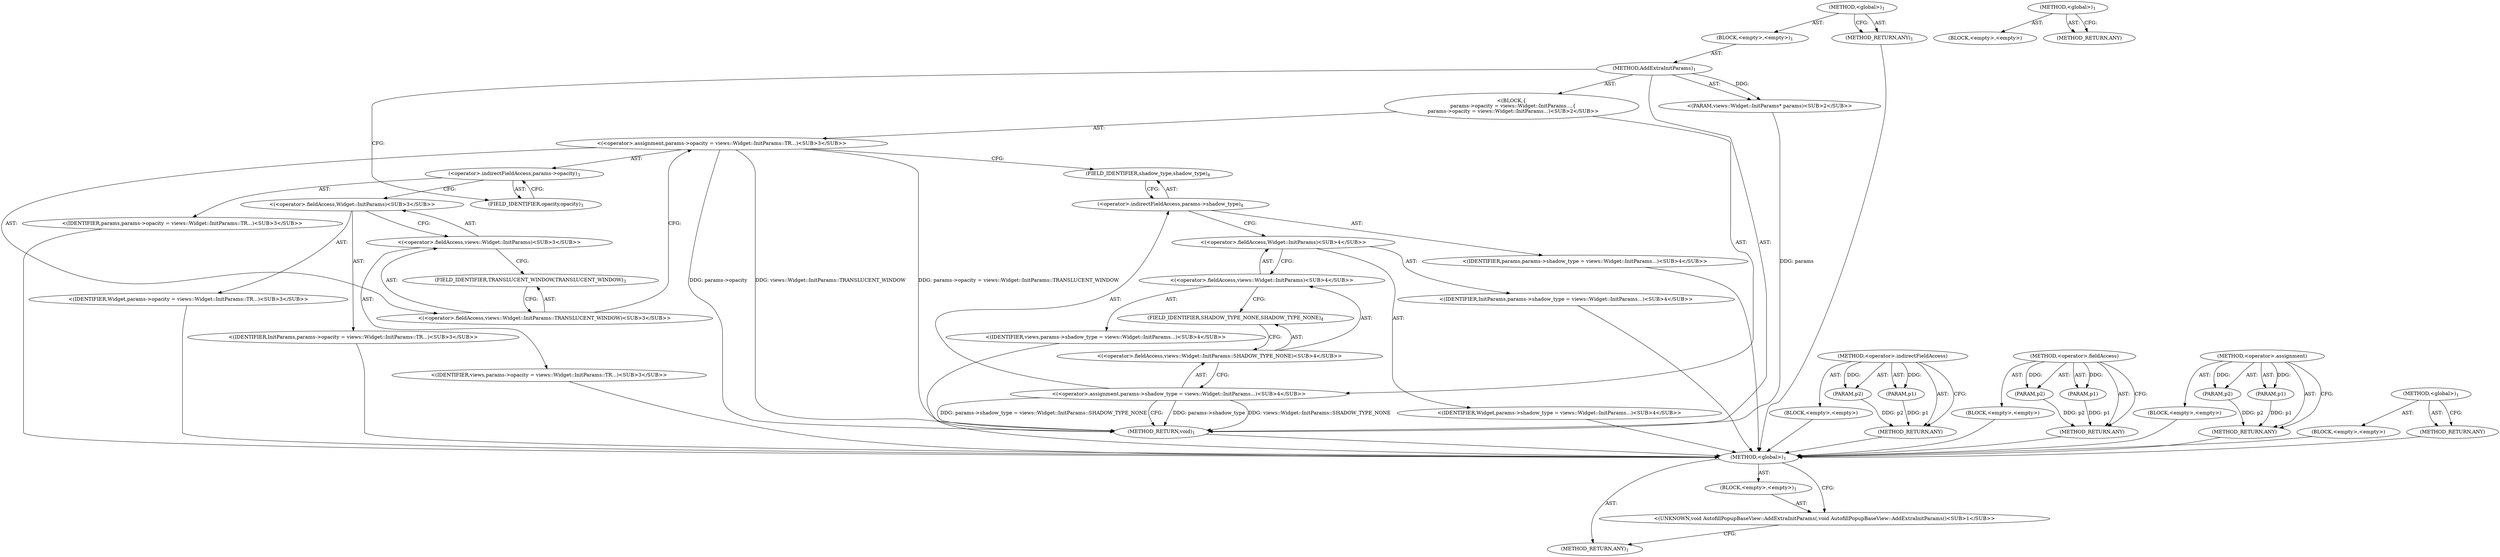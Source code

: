 digraph "&lt;global&gt;" {
vulnerable_6 [label=<(METHOD,&lt;global&gt;)<SUB>1</SUB>>];
vulnerable_7 [label=<(BLOCK,&lt;empty&gt;,&lt;empty&gt;)<SUB>1</SUB>>];
vulnerable_8 [label=<(METHOD,AddExtraInitParams)<SUB>1</SUB>>];
vulnerable_9 [label="<(PARAM,views::Widget::InitParams* params)<SUB>2</SUB>>"];
vulnerable_10 [label="<(BLOCK,{
  params-&gt;opacity = views::Widget::InitParams...,{
  params-&gt;opacity = views::Widget::InitParams...)<SUB>2</SUB>>"];
vulnerable_11 [label="<(&lt;operator&gt;.assignment,params-&gt;opacity = views::Widget::InitParams::TR...)<SUB>3</SUB>>"];
vulnerable_12 [label=<(&lt;operator&gt;.indirectFieldAccess,params-&gt;opacity)<SUB>3</SUB>>];
vulnerable_13 [label="<(IDENTIFIER,params,params-&gt;opacity = views::Widget::InitParams::TR...)<SUB>3</SUB>>"];
vulnerable_14 [label=<(FIELD_IDENTIFIER,opacity,opacity)<SUB>3</SUB>>];
vulnerable_15 [label="<(&lt;operator&gt;.fieldAccess,views::Widget::InitParams::TRANSLUCENT_WINDOW)<SUB>3</SUB>>"];
vulnerable_16 [label="<(&lt;operator&gt;.fieldAccess,views::Widget::InitParams)<SUB>3</SUB>>"];
vulnerable_17 [label="<(IDENTIFIER,views,params-&gt;opacity = views::Widget::InitParams::TR...)<SUB>3</SUB>>"];
vulnerable_18 [label="<(&lt;operator&gt;.fieldAccess,Widget::InitParams)<SUB>3</SUB>>"];
vulnerable_19 [label="<(IDENTIFIER,Widget,params-&gt;opacity = views::Widget::InitParams::TR...)<SUB>3</SUB>>"];
vulnerable_20 [label="<(IDENTIFIER,InitParams,params-&gt;opacity = views::Widget::InitParams::TR...)<SUB>3</SUB>>"];
vulnerable_21 [label=<(FIELD_IDENTIFIER,TRANSLUCENT_WINDOW,TRANSLUCENT_WINDOW)<SUB>3</SUB>>];
vulnerable_22 [label="<(&lt;operator&gt;.assignment,params-&gt;shadow_type = views::Widget::InitParams...)<SUB>4</SUB>>"];
vulnerable_23 [label=<(&lt;operator&gt;.indirectFieldAccess,params-&gt;shadow_type)<SUB>4</SUB>>];
vulnerable_24 [label="<(IDENTIFIER,params,params-&gt;shadow_type = views::Widget::InitParams...)<SUB>4</SUB>>"];
vulnerable_25 [label=<(FIELD_IDENTIFIER,shadow_type,shadow_type)<SUB>4</SUB>>];
vulnerable_26 [label="<(&lt;operator&gt;.fieldAccess,views::Widget::InitParams::SHADOW_TYPE_NONE)<SUB>4</SUB>>"];
vulnerable_27 [label="<(&lt;operator&gt;.fieldAccess,views::Widget::InitParams)<SUB>4</SUB>>"];
vulnerable_28 [label="<(IDENTIFIER,views,params-&gt;shadow_type = views::Widget::InitParams...)<SUB>4</SUB>>"];
vulnerable_29 [label="<(&lt;operator&gt;.fieldAccess,Widget::InitParams)<SUB>4</SUB>>"];
vulnerable_30 [label="<(IDENTIFIER,Widget,params-&gt;shadow_type = views::Widget::InitParams...)<SUB>4</SUB>>"];
vulnerable_31 [label="<(IDENTIFIER,InitParams,params-&gt;shadow_type = views::Widget::InitParams...)<SUB>4</SUB>>"];
vulnerable_32 [label=<(FIELD_IDENTIFIER,SHADOW_TYPE_NONE,SHADOW_TYPE_NONE)<SUB>4</SUB>>];
vulnerable_33 [label=<(METHOD_RETURN,void)<SUB>1</SUB>>];
vulnerable_35 [label=<(METHOD_RETURN,ANY)<SUB>1</SUB>>];
vulnerable_59 [label=<(METHOD,&lt;operator&gt;.indirectFieldAccess)>];
vulnerable_60 [label=<(PARAM,p1)>];
vulnerable_61 [label=<(PARAM,p2)>];
vulnerable_62 [label=<(BLOCK,&lt;empty&gt;,&lt;empty&gt;)>];
vulnerable_63 [label=<(METHOD_RETURN,ANY)>];
vulnerable_64 [label=<(METHOD,&lt;operator&gt;.fieldAccess)>];
vulnerable_65 [label=<(PARAM,p1)>];
vulnerable_66 [label=<(PARAM,p2)>];
vulnerable_67 [label=<(BLOCK,&lt;empty&gt;,&lt;empty&gt;)>];
vulnerable_68 [label=<(METHOD_RETURN,ANY)>];
vulnerable_54 [label=<(METHOD,&lt;operator&gt;.assignment)>];
vulnerable_55 [label=<(PARAM,p1)>];
vulnerable_56 [label=<(PARAM,p2)>];
vulnerable_57 [label=<(BLOCK,&lt;empty&gt;,&lt;empty&gt;)>];
vulnerable_58 [label=<(METHOD_RETURN,ANY)>];
vulnerable_48 [label=<(METHOD,&lt;global&gt;)<SUB>1</SUB>>];
vulnerable_49 [label=<(BLOCK,&lt;empty&gt;,&lt;empty&gt;)>];
vulnerable_50 [label=<(METHOD_RETURN,ANY)>];
fixed_6 [label=<(METHOD,&lt;global&gt;)<SUB>1</SUB>>];
fixed_7 [label=<(BLOCK,&lt;empty&gt;,&lt;empty&gt;)<SUB>1</SUB>>];
fixed_8 [label="<(UNKNOWN,void AutofillPopupBaseView::AddExtraInitParams(,void AutofillPopupBaseView::AddExtraInitParams()<SUB>1</SUB>>"];
fixed_9 [label=<(METHOD_RETURN,ANY)<SUB>1</SUB>>];
fixed_14 [label=<(METHOD,&lt;global&gt;)<SUB>1</SUB>>];
fixed_15 [label=<(BLOCK,&lt;empty&gt;,&lt;empty&gt;)>];
fixed_16 [label=<(METHOD_RETURN,ANY)>];
vulnerable_6 -> vulnerable_7  [key=0, label="AST: "];
vulnerable_6 -> vulnerable_35  [key=0, label="AST: "];
vulnerable_6 -> vulnerable_35  [key=1, label="CFG: "];
vulnerable_7 -> vulnerable_8  [key=0, label="AST: "];
vulnerable_8 -> vulnerable_9  [key=0, label="AST: "];
vulnerable_8 -> vulnerable_9  [key=1, label="DDG: "];
vulnerable_8 -> vulnerable_10  [key=0, label="AST: "];
vulnerable_8 -> vulnerable_33  [key=0, label="AST: "];
vulnerable_8 -> vulnerable_14  [key=0, label="CFG: "];
vulnerable_9 -> vulnerable_33  [key=0, label="DDG: params"];
vulnerable_10 -> vulnerable_11  [key=0, label="AST: "];
vulnerable_10 -> vulnerable_22  [key=0, label="AST: "];
vulnerable_11 -> vulnerable_12  [key=0, label="AST: "];
vulnerable_11 -> vulnerable_15  [key=0, label="AST: "];
vulnerable_11 -> vulnerable_25  [key=0, label="CFG: "];
vulnerable_11 -> vulnerable_33  [key=0, label="DDG: params-&gt;opacity"];
vulnerable_11 -> vulnerable_33  [key=1, label="DDG: views::Widget::InitParams::TRANSLUCENT_WINDOW"];
vulnerable_11 -> vulnerable_33  [key=2, label="DDG: params-&gt;opacity = views::Widget::InitParams::TRANSLUCENT_WINDOW"];
vulnerable_12 -> vulnerable_13  [key=0, label="AST: "];
vulnerable_12 -> vulnerable_14  [key=0, label="AST: "];
vulnerable_12 -> vulnerable_18  [key=0, label="CFG: "];
vulnerable_13 -> fixed_6  [key=0];
vulnerable_14 -> vulnerable_12  [key=0, label="CFG: "];
vulnerable_15 -> vulnerable_16  [key=0, label="AST: "];
vulnerable_15 -> vulnerable_21  [key=0, label="AST: "];
vulnerable_15 -> vulnerable_11  [key=0, label="CFG: "];
vulnerable_16 -> vulnerable_17  [key=0, label="AST: "];
vulnerable_16 -> vulnerable_18  [key=0, label="AST: "];
vulnerable_16 -> vulnerable_21  [key=0, label="CFG: "];
vulnerable_17 -> fixed_6  [key=0];
vulnerable_18 -> vulnerable_19  [key=0, label="AST: "];
vulnerable_18 -> vulnerable_20  [key=0, label="AST: "];
vulnerable_18 -> vulnerable_16  [key=0, label="CFG: "];
vulnerable_19 -> fixed_6  [key=0];
vulnerable_20 -> fixed_6  [key=0];
vulnerable_21 -> vulnerable_15  [key=0, label="CFG: "];
vulnerable_22 -> vulnerable_23  [key=0, label="AST: "];
vulnerable_22 -> vulnerable_26  [key=0, label="AST: "];
vulnerable_22 -> vulnerable_33  [key=0, label="CFG: "];
vulnerable_22 -> vulnerable_33  [key=1, label="DDG: params-&gt;shadow_type"];
vulnerable_22 -> vulnerable_33  [key=2, label="DDG: views::Widget::InitParams::SHADOW_TYPE_NONE"];
vulnerable_22 -> vulnerable_33  [key=3, label="DDG: params-&gt;shadow_type = views::Widget::InitParams::SHADOW_TYPE_NONE"];
vulnerable_23 -> vulnerable_24  [key=0, label="AST: "];
vulnerable_23 -> vulnerable_25  [key=0, label="AST: "];
vulnerable_23 -> vulnerable_29  [key=0, label="CFG: "];
vulnerable_24 -> fixed_6  [key=0];
vulnerable_25 -> vulnerable_23  [key=0, label="CFG: "];
vulnerable_26 -> vulnerable_27  [key=0, label="AST: "];
vulnerable_26 -> vulnerable_32  [key=0, label="AST: "];
vulnerable_26 -> vulnerable_22  [key=0, label="CFG: "];
vulnerable_27 -> vulnerable_28  [key=0, label="AST: "];
vulnerable_27 -> vulnerable_29  [key=0, label="AST: "];
vulnerable_27 -> vulnerable_32  [key=0, label="CFG: "];
vulnerable_28 -> fixed_6  [key=0];
vulnerable_29 -> vulnerable_30  [key=0, label="AST: "];
vulnerable_29 -> vulnerable_31  [key=0, label="AST: "];
vulnerable_29 -> vulnerable_27  [key=0, label="CFG: "];
vulnerable_30 -> fixed_6  [key=0];
vulnerable_31 -> fixed_6  [key=0];
vulnerable_32 -> vulnerable_26  [key=0, label="CFG: "];
vulnerable_33 -> fixed_6  [key=0];
vulnerable_35 -> fixed_6  [key=0];
vulnerable_59 -> vulnerable_60  [key=0, label="AST: "];
vulnerable_59 -> vulnerable_60  [key=1, label="DDG: "];
vulnerable_59 -> vulnerable_62  [key=0, label="AST: "];
vulnerable_59 -> vulnerable_61  [key=0, label="AST: "];
vulnerable_59 -> vulnerable_61  [key=1, label="DDG: "];
vulnerable_59 -> vulnerable_63  [key=0, label="AST: "];
vulnerable_59 -> vulnerable_63  [key=1, label="CFG: "];
vulnerable_60 -> vulnerable_63  [key=0, label="DDG: p1"];
vulnerable_61 -> vulnerable_63  [key=0, label="DDG: p2"];
vulnerable_62 -> fixed_6  [key=0];
vulnerable_63 -> fixed_6  [key=0];
vulnerable_64 -> vulnerable_65  [key=0, label="AST: "];
vulnerable_64 -> vulnerable_65  [key=1, label="DDG: "];
vulnerable_64 -> vulnerable_67  [key=0, label="AST: "];
vulnerable_64 -> vulnerable_66  [key=0, label="AST: "];
vulnerable_64 -> vulnerable_66  [key=1, label="DDG: "];
vulnerable_64 -> vulnerable_68  [key=0, label="AST: "];
vulnerable_64 -> vulnerable_68  [key=1, label="CFG: "];
vulnerable_65 -> vulnerable_68  [key=0, label="DDG: p1"];
vulnerable_66 -> vulnerable_68  [key=0, label="DDG: p2"];
vulnerable_67 -> fixed_6  [key=0];
vulnerable_68 -> fixed_6  [key=0];
vulnerable_54 -> vulnerable_55  [key=0, label="AST: "];
vulnerable_54 -> vulnerable_55  [key=1, label="DDG: "];
vulnerable_54 -> vulnerable_57  [key=0, label="AST: "];
vulnerable_54 -> vulnerable_56  [key=0, label="AST: "];
vulnerable_54 -> vulnerable_56  [key=1, label="DDG: "];
vulnerable_54 -> vulnerable_58  [key=0, label="AST: "];
vulnerable_54 -> vulnerable_58  [key=1, label="CFG: "];
vulnerable_55 -> vulnerable_58  [key=0, label="DDG: p1"];
vulnerable_56 -> vulnerable_58  [key=0, label="DDG: p2"];
vulnerable_57 -> fixed_6  [key=0];
vulnerable_58 -> fixed_6  [key=0];
vulnerable_48 -> vulnerable_49  [key=0, label="AST: "];
vulnerable_48 -> vulnerable_50  [key=0, label="AST: "];
vulnerable_48 -> vulnerable_50  [key=1, label="CFG: "];
vulnerable_49 -> fixed_6  [key=0];
vulnerable_50 -> fixed_6  [key=0];
fixed_6 -> fixed_7  [key=0, label="AST: "];
fixed_6 -> fixed_9  [key=0, label="AST: "];
fixed_6 -> fixed_8  [key=0, label="CFG: "];
fixed_7 -> fixed_8  [key=0, label="AST: "];
fixed_8 -> fixed_9  [key=0, label="CFG: "];
fixed_14 -> fixed_15  [key=0, label="AST: "];
fixed_14 -> fixed_16  [key=0, label="AST: "];
fixed_14 -> fixed_16  [key=1, label="CFG: "];
}
